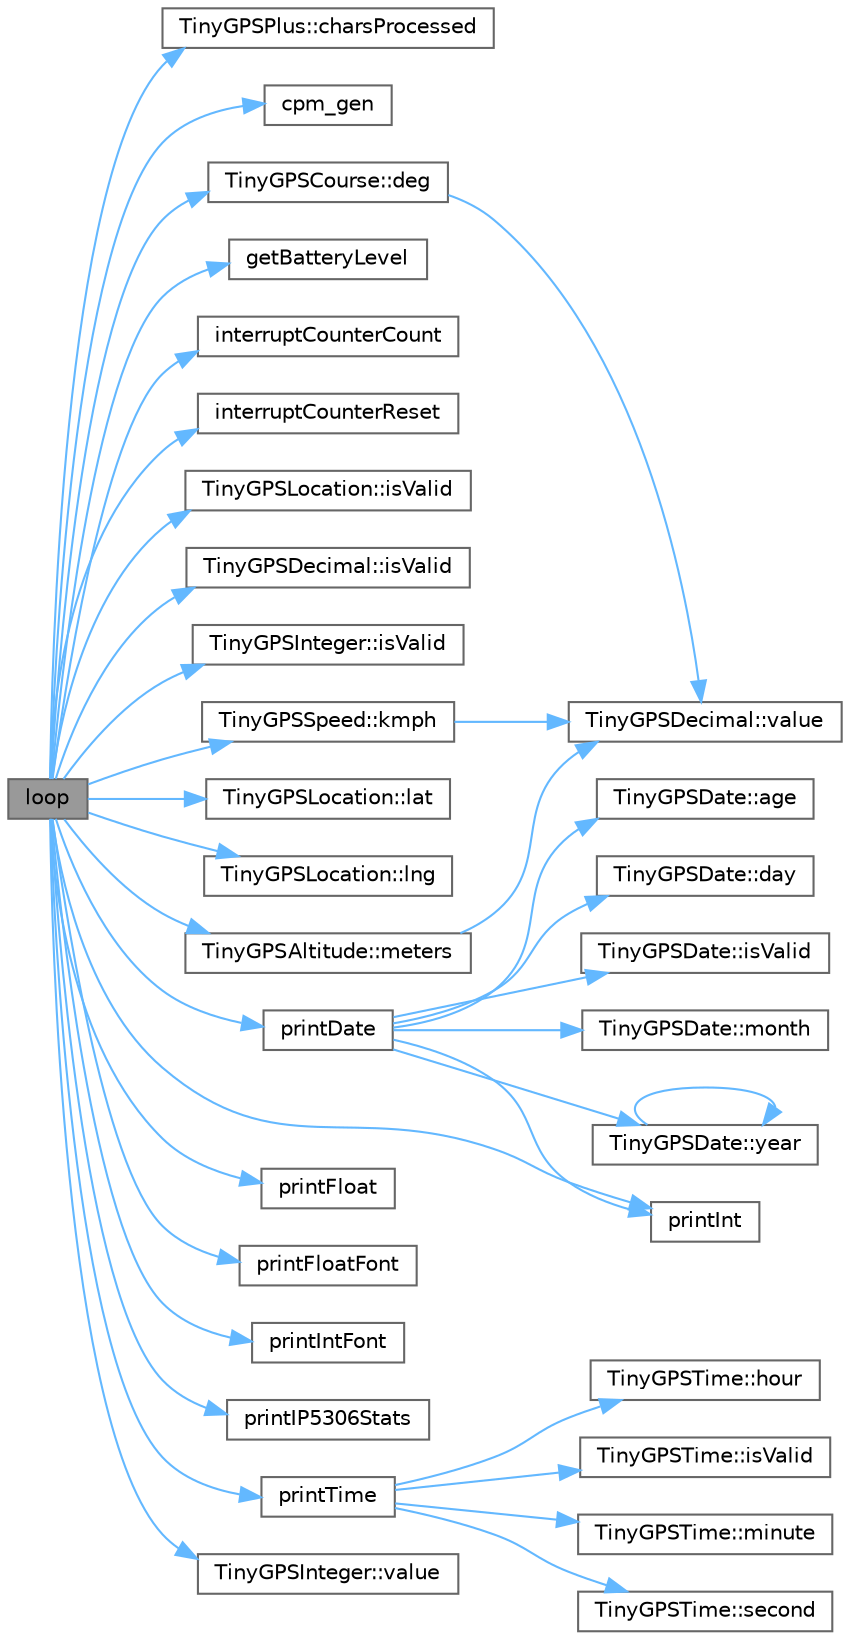 digraph "loop"
{
 // LATEX_PDF_SIZE
  bgcolor="transparent";
  edge [fontname=Helvetica,fontsize=10,labelfontname=Helvetica,labelfontsize=10];
  node [fontname=Helvetica,fontsize=10,shape=box,height=0.2,width=0.4];
  rankdir="LR";
  Node1 [id="Node000001",label="loop",height=0.2,width=0.4,color="gray40", fillcolor="grey60", style="filled", fontcolor="black",tooltip=" "];
  Node1 -> Node2 [id="edge36_Node000001_Node000002",color="steelblue1",style="solid",tooltip=" "];
  Node2 [id="Node000002",label="TinyGPSPlus::charsProcessed",height=0.2,width=0.4,color="grey40", fillcolor="white", style="filled",URL="$class_tiny_g_p_s_plus.html#addfc1fdbfddfeef2774dda1be42cdd55",tooltip=" "];
  Node1 -> Node3 [id="edge37_Node000001_Node000003",color="steelblue1",style="solid",tooltip=" "];
  Node3 [id="Node000003",label="cpm_gen",height=0.2,width=0.4,color="grey40", fillcolor="white", style="filled",URL="$_raku__code_8cpp.html#a5830c6644904e95836b94ec740b4d557",tooltip=" "];
  Node1 -> Node4 [id="edge38_Node000001_Node000004",color="steelblue1",style="solid",tooltip=" "];
  Node4 [id="Node000004",label="TinyGPSCourse::deg",height=0.2,width=0.4,color="grey40", fillcolor="white", style="filled",URL="$struct_tiny_g_p_s_course.html#a76dc8ae6c2fe5ead9b44c8d53a3272ca",tooltip=" "];
  Node4 -> Node5 [id="edge39_Node000004_Node000005",color="steelblue1",style="solid",tooltip=" "];
  Node5 [id="Node000005",label="TinyGPSDecimal::value",height=0.2,width=0.4,color="grey40", fillcolor="white", style="filled",URL="$struct_tiny_g_p_s_decimal.html#ac3ce80976e5d8456e9f211b910a6cb19",tooltip=" "];
  Node1 -> Node6 [id="edge40_Node000001_Node000006",color="steelblue1",style="solid",tooltip=" "];
  Node6 [id="Node000006",label="getBatteryLevel",height=0.2,width=0.4,color="grey40", fillcolor="white", style="filled",URL="$_raku__code_8cpp.html#aa95517a37af89111247591819867865c",tooltip=" "];
  Node1 -> Node7 [id="edge41_Node000001_Node000007",color="steelblue1",style="solid",tooltip=" "];
  Node7 [id="Node000007",label="interruptCounterCount",height=0.2,width=0.4,color="grey40", fillcolor="white", style="filled",URL="$_raku__code_8cpp.html#a646f9cf3651004c7a9d0582f85a92d6b",tooltip=" "];
  Node1 -> Node8 [id="edge42_Node000001_Node000008",color="steelblue1",style="solid",tooltip=" "];
  Node8 [id="Node000008",label="interruptCounterReset",height=0.2,width=0.4,color="grey40", fillcolor="white", style="filled",URL="$_raku__code_8cpp.html#a43a6dd901d72dc55b798f234816fc454",tooltip=" "];
  Node1 -> Node9 [id="edge43_Node000001_Node000009",color="steelblue1",style="solid",tooltip=" "];
  Node9 [id="Node000009",label="TinyGPSLocation::isValid",height=0.2,width=0.4,color="grey40", fillcolor="white", style="filled",URL="$struct_tiny_g_p_s_location.html#aa5182c29798506eb727058d884f20633",tooltip=" "];
  Node1 -> Node10 [id="edge44_Node000001_Node000010",color="steelblue1",style="solid",tooltip=" "];
  Node10 [id="Node000010",label="TinyGPSDecimal::isValid",height=0.2,width=0.4,color="grey40", fillcolor="white", style="filled",URL="$struct_tiny_g_p_s_decimal.html#a34e6448314c198fa204dfb22cd24fc7e",tooltip=" "];
  Node1 -> Node11 [id="edge45_Node000001_Node000011",color="steelblue1",style="solid",tooltip=" "];
  Node11 [id="Node000011",label="TinyGPSInteger::isValid",height=0.2,width=0.4,color="grey40", fillcolor="white", style="filled",URL="$struct_tiny_g_p_s_integer.html#a3a76131645f7604b3f3e759b90f9373f",tooltip=" "];
  Node1 -> Node12 [id="edge46_Node000001_Node000012",color="steelblue1",style="solid",tooltip=" "];
  Node12 [id="Node000012",label="TinyGPSSpeed::kmph",height=0.2,width=0.4,color="grey40", fillcolor="white", style="filled",URL="$struct_tiny_g_p_s_speed.html#a7fee3c8f9f2fcc5f4a517bd6108f79dd",tooltip=" "];
  Node12 -> Node5 [id="edge47_Node000012_Node000005",color="steelblue1",style="solid",tooltip=" "];
  Node1 -> Node13 [id="edge48_Node000001_Node000013",color="steelblue1",style="solid",tooltip=" "];
  Node13 [id="Node000013",label="TinyGPSLocation::lat",height=0.2,width=0.4,color="grey40", fillcolor="white", style="filled",URL="$struct_tiny_g_p_s_location.html#a86c3acea4f317b427eebb667e4d05a49",tooltip=" "];
  Node1 -> Node14 [id="edge49_Node000001_Node000014",color="steelblue1",style="solid",tooltip=" "];
  Node14 [id="Node000014",label="TinyGPSLocation::lng",height=0.2,width=0.4,color="grey40", fillcolor="white", style="filled",URL="$struct_tiny_g_p_s_location.html#a544e9009a5580b2fd5466821a5e5b782",tooltip=" "];
  Node1 -> Node15 [id="edge50_Node000001_Node000015",color="steelblue1",style="solid",tooltip=" "];
  Node15 [id="Node000015",label="TinyGPSAltitude::meters",height=0.2,width=0.4,color="grey40", fillcolor="white", style="filled",URL="$struct_tiny_g_p_s_altitude.html#a5a39d145bb1778814007206c765189f7",tooltip=" "];
  Node15 -> Node5 [id="edge51_Node000015_Node000005",color="steelblue1",style="solid",tooltip=" "];
  Node1 -> Node16 [id="edge52_Node000001_Node000016",color="steelblue1",style="solid",tooltip=" "];
  Node16 [id="Node000016",label="printDate",height=0.2,width=0.4,color="grey40", fillcolor="white", style="filled",URL="$display_8cpp.html#a926cd9ce500f615f3624c657c59d7153",tooltip=" "];
  Node16 -> Node17 [id="edge53_Node000016_Node000017",color="steelblue1",style="solid",tooltip=" "];
  Node17 [id="Node000017",label="TinyGPSDate::age",height=0.2,width=0.4,color="grey40", fillcolor="white", style="filled",URL="$struct_tiny_g_p_s_date.html#af8b9c057a28dcb490081fcfde2a0ee11",tooltip=" "];
  Node16 -> Node18 [id="edge54_Node000016_Node000018",color="steelblue1",style="solid",tooltip=" "];
  Node18 [id="Node000018",label="TinyGPSDate::day",height=0.2,width=0.4,color="grey40", fillcolor="white", style="filled",URL="$struct_tiny_g_p_s_date.html#ae8cc5f80c49e328f792d168a44062000",tooltip=" "];
  Node16 -> Node19 [id="edge55_Node000016_Node000019",color="steelblue1",style="solid",tooltip=" "];
  Node19 [id="Node000019",label="TinyGPSDate::isValid",height=0.2,width=0.4,color="grey40", fillcolor="white", style="filled",URL="$struct_tiny_g_p_s_date.html#a3ae7825f840ef4ba0ecddbc22f741817",tooltip=" "];
  Node16 -> Node20 [id="edge56_Node000016_Node000020",color="steelblue1",style="solid",tooltip=" "];
  Node20 [id="Node000020",label="TinyGPSDate::month",height=0.2,width=0.4,color="grey40", fillcolor="white", style="filled",URL="$struct_tiny_g_p_s_date.html#a6f3c5b4e72ef28b010f94ac9016315f3",tooltip=" "];
  Node16 -> Node21 [id="edge57_Node000016_Node000021",color="steelblue1",style="solid",tooltip=" "];
  Node21 [id="Node000021",label="printInt",height=0.2,width=0.4,color="grey40", fillcolor="white", style="filled",URL="$display_8cpp.html#a98b4b70aadeb673bcc1d2d3739a5a814",tooltip=" "];
  Node16 -> Node22 [id="edge58_Node000016_Node000022",color="steelblue1",style="solid",tooltip=" "];
  Node22 [id="Node000022",label="TinyGPSDate::year",height=0.2,width=0.4,color="grey40", fillcolor="white", style="filled",URL="$struct_tiny_g_p_s_date.html#ae2cc914fec377b429d99f01204f50d60",tooltip=" "];
  Node22 -> Node22 [id="edge59_Node000022_Node000022",color="steelblue1",style="solid",tooltip=" "];
  Node1 -> Node23 [id="edge60_Node000001_Node000023",color="steelblue1",style="solid",tooltip=" "];
  Node23 [id="Node000023",label="printFloat",height=0.2,width=0.4,color="grey40", fillcolor="white", style="filled",URL="$display_8cpp.html#a257d550e178a981f697d51a2a1695892",tooltip=" "];
  Node1 -> Node24 [id="edge61_Node000001_Node000024",color="steelblue1",style="solid",tooltip=" "];
  Node24 [id="Node000024",label="printFloatFont",height=0.2,width=0.4,color="grey40", fillcolor="white", style="filled",URL="$display_8cpp.html#a1cd111cb4e208d401902c3ae1eed3b59",tooltip=" "];
  Node1 -> Node21 [id="edge62_Node000001_Node000021",color="steelblue1",style="solid",tooltip=" "];
  Node1 -> Node25 [id="edge63_Node000001_Node000025",color="steelblue1",style="solid",tooltip=" "];
  Node25 [id="Node000025",label="printIntFont",height=0.2,width=0.4,color="grey40", fillcolor="white", style="filled",URL="$display_8cpp.html#ac3f9cc9b5e5a3d4ede89be90682c1acb",tooltip=" "];
  Node1 -> Node26 [id="edge64_Node000001_Node000026",color="steelblue1",style="solid",tooltip=" "];
  Node26 [id="Node000026",label="printIP5306Stats",height=0.2,width=0.4,color="grey40", fillcolor="white", style="filled",URL="$_raku__code_8cpp.html#a897054935ff0409ef57184a4387ccd17",tooltip=" "];
  Node1 -> Node27 [id="edge65_Node000001_Node000027",color="steelblue1",style="solid",tooltip=" "];
  Node27 [id="Node000027",label="printTime",height=0.2,width=0.4,color="grey40", fillcolor="white", style="filled",URL="$display_8cpp.html#ae52b907c706dbf05bd97198c296ec5cc",tooltip=" "];
  Node27 -> Node28 [id="edge66_Node000027_Node000028",color="steelblue1",style="solid",tooltip=" "];
  Node28 [id="Node000028",label="TinyGPSTime::hour",height=0.2,width=0.4,color="grey40", fillcolor="white", style="filled",URL="$struct_tiny_g_p_s_time.html#a37fdb629b6ed0e31134214c7d07df2b1",tooltip=" "];
  Node27 -> Node29 [id="edge67_Node000027_Node000029",color="steelblue1",style="solid",tooltip=" "];
  Node29 [id="Node000029",label="TinyGPSTime::isValid",height=0.2,width=0.4,color="grey40", fillcolor="white", style="filled",URL="$struct_tiny_g_p_s_time.html#a46b2dc7a7946885b509b9a2f83ae655c",tooltip=" "];
  Node27 -> Node30 [id="edge68_Node000027_Node000030",color="steelblue1",style="solid",tooltip=" "];
  Node30 [id="Node000030",label="TinyGPSTime::minute",height=0.2,width=0.4,color="grey40", fillcolor="white", style="filled",URL="$struct_tiny_g_p_s_time.html#aef83c20c14d404219299da2d7e35cdce",tooltip=" "];
  Node27 -> Node31 [id="edge69_Node000027_Node000031",color="steelblue1",style="solid",tooltip=" "];
  Node31 [id="Node000031",label="TinyGPSTime::second",height=0.2,width=0.4,color="grey40", fillcolor="white", style="filled",URL="$struct_tiny_g_p_s_time.html#a729cab36ced07eb5607503663fbe33e8",tooltip=" "];
  Node1 -> Node32 [id="edge70_Node000001_Node000032",color="steelblue1",style="solid",tooltip=" "];
  Node32 [id="Node000032",label="TinyGPSInteger::value",height=0.2,width=0.4,color="grey40", fillcolor="white", style="filled",URL="$struct_tiny_g_p_s_integer.html#a67de7e76d61dbd25eb32f701d8ce867b",tooltip=" "];
}
